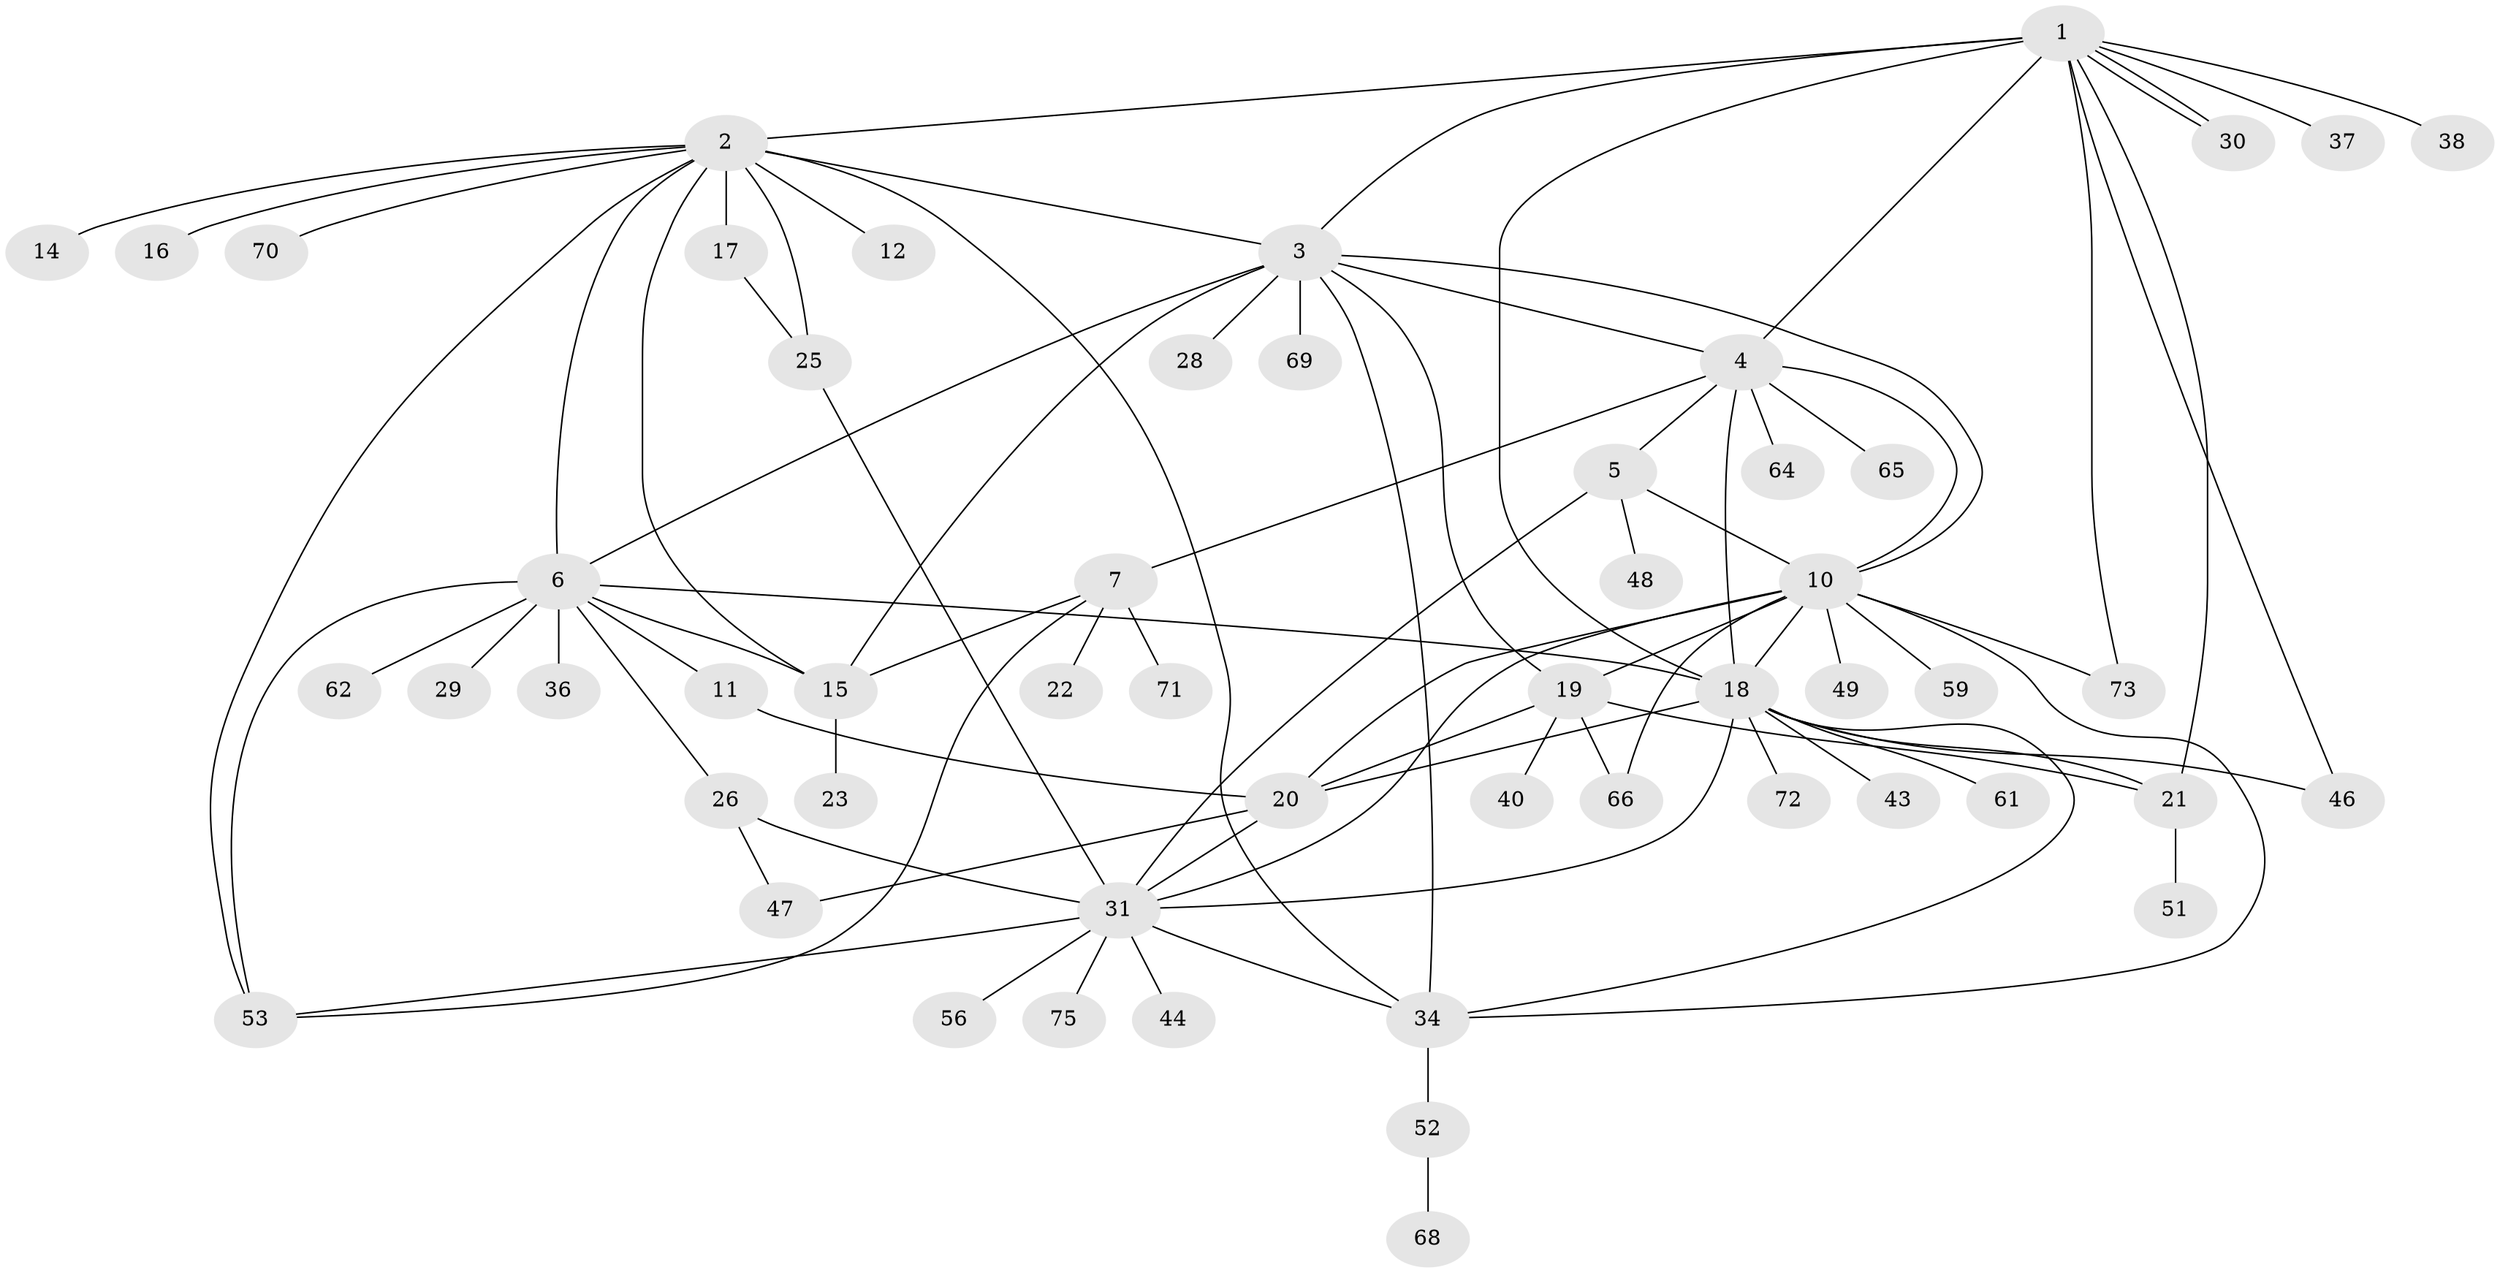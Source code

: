// original degree distribution, {13: 0.01282051282051282, 11: 0.02564102564102564, 5: 0.038461538461538464, 9: 0.038461538461538464, 4: 0.0641025641025641, 7: 0.038461538461538464, 6: 0.02564102564102564, 2: 0.21794871794871795, 1: 0.44871794871794873, 3: 0.0641025641025641, 12: 0.01282051282051282, 8: 0.01282051282051282}
// Generated by graph-tools (version 1.1) at 2025/41/03/06/25 10:41:52]
// undirected, 54 vertices, 88 edges
graph export_dot {
graph [start="1"]
  node [color=gray90,style=filled];
  1 [super="+33"];
  2 [super="+13"];
  3 [super="+9"];
  4 [super="+32"];
  5;
  6 [super="+8"];
  7 [super="+60"];
  10 [super="+39"];
  11 [super="+74"];
  12 [super="+35"];
  14;
  15 [super="+42"];
  16 [super="+45"];
  17 [super="+77"];
  18 [super="+27"];
  19 [super="+55"];
  20 [super="+50"];
  21 [super="+24"];
  22;
  23;
  25 [super="+58"];
  26;
  28;
  29;
  30;
  31 [super="+78"];
  34 [super="+54"];
  36;
  37;
  38 [super="+41"];
  40;
  43;
  44;
  46;
  47 [super="+67"];
  48;
  49;
  51;
  52 [super="+57"];
  53 [super="+63"];
  56 [super="+76"];
  59;
  61;
  62;
  64;
  65;
  66;
  68;
  69;
  70;
  71;
  72;
  73;
  75;
  1 -- 2 [weight=2];
  1 -- 3;
  1 -- 4;
  1 -- 18;
  1 -- 30;
  1 -- 30;
  1 -- 37;
  1 -- 38;
  1 -- 46;
  1 -- 73;
  1 -- 21;
  2 -- 12;
  2 -- 14;
  2 -- 16;
  2 -- 17;
  2 -- 25;
  2 -- 70;
  2 -- 3;
  2 -- 6;
  2 -- 53;
  2 -- 34;
  2 -- 15;
  3 -- 6;
  3 -- 15;
  3 -- 28 [weight=2];
  3 -- 4;
  3 -- 34;
  3 -- 69;
  3 -- 10;
  3 -- 19;
  4 -- 5;
  4 -- 7;
  4 -- 18;
  4 -- 64;
  4 -- 65;
  4 -- 10;
  5 -- 31;
  5 -- 48;
  5 -- 10;
  6 -- 11;
  6 -- 18;
  6 -- 36;
  6 -- 53 [weight=2];
  6 -- 62;
  6 -- 26;
  6 -- 29;
  6 -- 15;
  7 -- 15;
  7 -- 22;
  7 -- 71;
  7 -- 53;
  10 -- 18;
  10 -- 66;
  10 -- 73;
  10 -- 34;
  10 -- 49;
  10 -- 19;
  10 -- 20;
  10 -- 59;
  10 -- 31;
  11 -- 20;
  15 -- 23;
  17 -- 25;
  18 -- 20;
  18 -- 31;
  18 -- 34;
  18 -- 46;
  18 -- 61;
  18 -- 72;
  18 -- 43;
  18 -- 21;
  19 -- 20;
  19 -- 21;
  19 -- 40;
  19 -- 66;
  20 -- 31;
  20 -- 47;
  21 -- 51;
  25 -- 31;
  26 -- 31;
  26 -- 47;
  31 -- 34;
  31 -- 44 [weight=2];
  31 -- 53;
  31 -- 56;
  31 -- 75;
  34 -- 52;
  52 -- 68;
}
